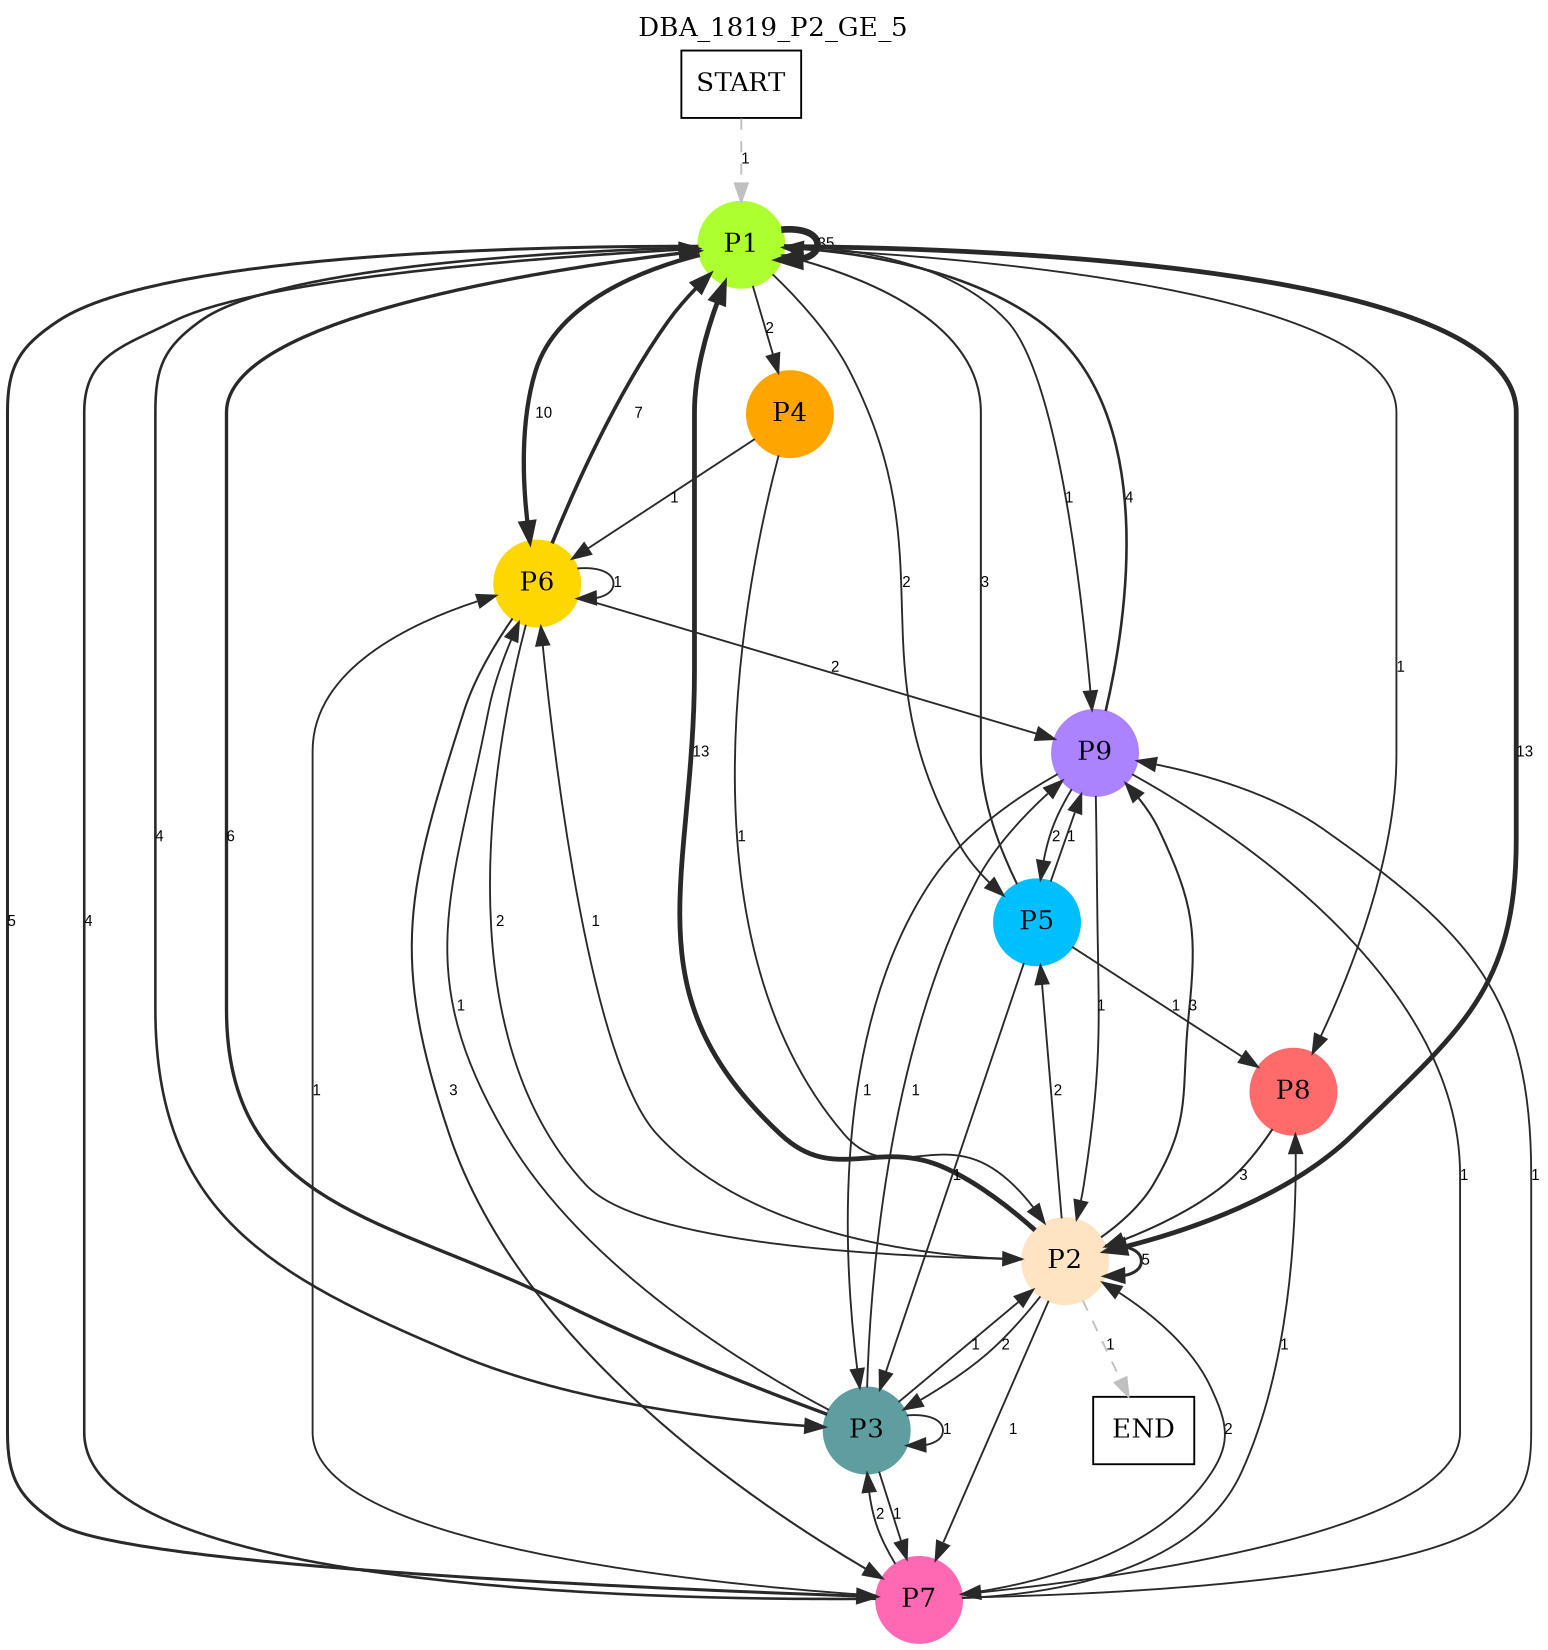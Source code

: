 digraph DBA_1819_P2_GE_5 {
	labelloc="t";
	label=DBA_1819_P2_GE_5;
	dpi = 150
	size="16,11!";
	margin = 0;
"START" [shape=box, fillcolor=white, style=filled, color=black]
"P1" [shape=circle, color=greenyellow, style=filled]
"P6" [shape=circle, color=gold, style=filled]
"P7" [shape=circle, color=hotpink, style=filled]
"P3" [shape=circle, color=cadetblue, style=filled]
"P2" [shape=circle, color=bisque, style=filled]
"P5" [shape=circle, color=deepskyblue, style=filled]
"P8" [shape=circle, color=indianred1, style=filled]
"P9" [shape=circle, color=mediumpurple1, style=filled]
"P4" [shape=circle, color=orange, style=filled]
"END" [shape=box, fillcolor=white, style=filled, color=black]
"START" -> "P1" [ style = dashed color=grey label ="1" labelfloat=false fontname="Arial" fontsize=8]

"P1" -> "P1" [ color=grey16 penwidth = "3.55534806148941"label ="35" labelfloat=false fontname="Arial" fontsize=8]

"P1" -> "P6" [ color=grey16 penwidth = "2.30258509299405"label ="10" labelfloat=false fontname="Arial" fontsize=8]

"P1" -> "P7" [ color=grey16 penwidth = "1.6094379124341"label ="5" labelfloat=false fontname="Arial" fontsize=8]

"P1" -> "P3" [ color=grey16 penwidth = "1.38629436111989"label ="4" labelfloat=false fontname="Arial" fontsize=8]

"P1" -> "P2" [ color=grey16 penwidth = "2.56494935746154"label ="13" labelfloat=false fontname="Arial" fontsize=8]

"P1" -> "P5" [ color=grey16 penwidth = "1"label ="2" labelfloat=false fontname="Arial" fontsize=8]

"P1" -> "P8" [ color=grey16 penwidth = "1"label ="1" labelfloat=false fontname="Arial" fontsize=8]

"P1" -> "P9" [ color=grey16 penwidth = "1"label ="1" labelfloat=false fontname="Arial" fontsize=8]

"P1" -> "P4" [ color=grey16 penwidth = "1"label ="2" labelfloat=false fontname="Arial" fontsize=8]

"P6" -> "P1" [ color=grey16 penwidth = "1.94591014905531"label ="7" labelfloat=false fontname="Arial" fontsize=8]

"P6" -> "P6" [ color=grey16 penwidth = "1"label ="1" labelfloat=false fontname="Arial" fontsize=8]

"P6" -> "P7" [ color=grey16 penwidth = "1.09861228866811"label ="3" labelfloat=false fontname="Arial" fontsize=8]

"P6" -> "P2" [ color=grey16 penwidth = "1"label ="2" labelfloat=false fontname="Arial" fontsize=8]

"P6" -> "P9" [ color=grey16 penwidth = "1"label ="2" labelfloat=false fontname="Arial" fontsize=8]

"P7" -> "P1" [ color=grey16 penwidth = "1.38629436111989"label ="4" labelfloat=false fontname="Arial" fontsize=8]

"P7" -> "P6" [ color=grey16 penwidth = "1"label ="1" labelfloat=false fontname="Arial" fontsize=8]

"P7" -> "P3" [ color=grey16 penwidth = "1"label ="2" labelfloat=false fontname="Arial" fontsize=8]

"P7" -> "P2" [ color=grey16 penwidth = "1"label ="2" labelfloat=false fontname="Arial" fontsize=8]

"P7" -> "P8" [ color=grey16 penwidth = "1"label ="1" labelfloat=false fontname="Arial" fontsize=8]

"P7" -> "P9" [ color=grey16 penwidth = "1"label ="1" labelfloat=false fontname="Arial" fontsize=8]

"P3" -> "P1" [ color=grey16 penwidth = "1.79175946922805"label ="6" labelfloat=false fontname="Arial" fontsize=8]

"P3" -> "P6" [ color=grey16 penwidth = "1"label ="1" labelfloat=false fontname="Arial" fontsize=8]

"P3" -> "P7" [ color=grey16 penwidth = "1"label ="1" labelfloat=false fontname="Arial" fontsize=8]

"P3" -> "P3" [ color=grey16 penwidth = "1"label ="1" labelfloat=false fontname="Arial" fontsize=8]

"P3" -> "P2" [ color=grey16 penwidth = "1"label ="1" labelfloat=false fontname="Arial" fontsize=8]

"P3" -> "P9" [ color=grey16 penwidth = "1"label ="1" labelfloat=false fontname="Arial" fontsize=8]

"P2" -> "P1" [ color=grey16 penwidth = "2.56494935746154"label ="13" labelfloat=false fontname="Arial" fontsize=8]

"P2" -> "P6" [ color=grey16 penwidth = "1"label ="1" labelfloat=false fontname="Arial" fontsize=8]

"P2" -> "P7" [ color=grey16 penwidth = "1"label ="1" labelfloat=false fontname="Arial" fontsize=8]

"P2" -> "P3" [ color=grey16 penwidth = "1"label ="2" labelfloat=false fontname="Arial" fontsize=8]

"P2" -> "P2" [ color=grey16 penwidth = "1.6094379124341"label ="5" labelfloat=false fontname="Arial" fontsize=8]

"P2" -> "P5" [ color=grey16 penwidth = "1"label ="2" labelfloat=false fontname="Arial" fontsize=8]

"P2" -> "P9" [ color=grey16 penwidth = "1.09861228866811"label ="3" labelfloat=false fontname="Arial" fontsize=8]

"P2" -> "END" [ style = dashed color=grey label ="1" labelfloat=false fontname="Arial" fontsize=8]

"P5" -> "P1" [ color=grey16 penwidth = "1.09861228866811"label ="3" labelfloat=false fontname="Arial" fontsize=8]

"P5" -> "P3" [ color=grey16 penwidth = "1"label ="1" labelfloat=false fontname="Arial" fontsize=8]

"P5" -> "P8" [ color=grey16 penwidth = "1"label ="1" labelfloat=false fontname="Arial" fontsize=8]

"P5" -> "P9" [ color=grey16 penwidth = "1"label ="1" labelfloat=false fontname="Arial" fontsize=8]

"P8" -> "P2" [ color=grey16 penwidth = "1.09861228866811"label ="3" labelfloat=false fontname="Arial" fontsize=8]

"P9" -> "P1" [ color=grey16 penwidth = "1.38629436111989"label ="4" labelfloat=false fontname="Arial" fontsize=8]

"P9" -> "P7" [ color=grey16 penwidth = "1"label ="1" labelfloat=false fontname="Arial" fontsize=8]

"P9" -> "P3" [ color=grey16 penwidth = "1"label ="1" labelfloat=false fontname="Arial" fontsize=8]

"P9" -> "P2" [ color=grey16 penwidth = "1"label ="1" labelfloat=false fontname="Arial" fontsize=8]

"P9" -> "P5" [ color=grey16 penwidth = "1"label ="2" labelfloat=false fontname="Arial" fontsize=8]

"P4" -> "P6" [ color=grey16 penwidth = "1"label ="1" labelfloat=false fontname="Arial" fontsize=8]

"P4" -> "P2" [ color=grey16 penwidth = "1"label ="1" labelfloat=false fontname="Arial" fontsize=8]

}

